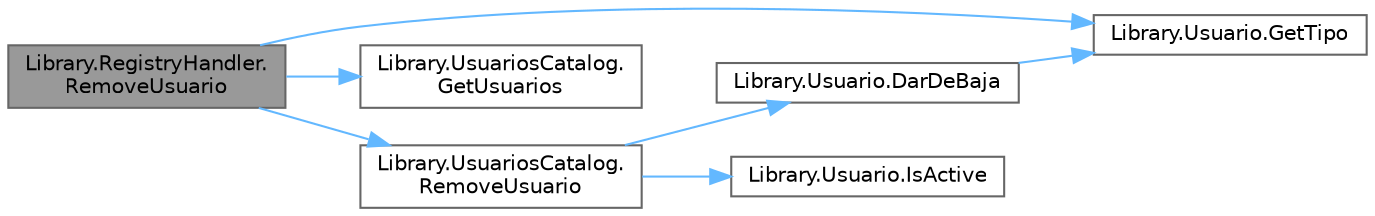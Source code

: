 digraph "Library.RegistryHandler.RemoveUsuario"
{
 // INTERACTIVE_SVG=YES
 // LATEX_PDF_SIZE
  bgcolor="transparent";
  edge [fontname=Helvetica,fontsize=10,labelfontname=Helvetica,labelfontsize=10];
  node [fontname=Helvetica,fontsize=10,shape=box,height=0.2,width=0.4];
  rankdir="LR";
  Node1 [label="Library.RegistryHandler.\lRemoveUsuario",height=0.2,width=0.4,color="gray40", fillcolor="grey60", style="filled", fontcolor="black",tooltip="Método para eliminar un Usuario."];
  Node1 -> Node2 [color="steelblue1",style="solid"];
  Node2 [label="Library.Usuario.GetTipo",height=0.2,width=0.4,color="grey40", fillcolor="white", style="filled",URL="$classLibrary_1_1Usuario.html#a33099664c3da6b61454db7c3343deceb",tooltip="Checkea que tipo de usuario es, puede ser Administrador, Trabajador o Empleador."];
  Node1 -> Node3 [color="steelblue1",style="solid"];
  Node3 [label="Library.UsuariosCatalog.\lGetUsuarios",height=0.2,width=0.4,color="grey40", fillcolor="white", style="filled",URL="$classLibrary_1_1UsuariosCatalog.html#a6a3f81b438afc68cd3809e603728f9bb",tooltip="Método para conocer los usuarios."];
  Node1 -> Node4 [color="steelblue1",style="solid"];
  Node4 [label="Library.UsuariosCatalog.\lRemoveUsuario",height=0.2,width=0.4,color="grey40", fillcolor="white", style="filled",URL="$classLibrary_1_1UsuariosCatalog.html#af152d7cc2e78b41cd23e27834cb69dbd",tooltip="Método para eliminar un usuario, en realidad para simplificar simplemente se le daría de baja."];
  Node4 -> Node5 [color="steelblue1",style="solid"];
  Node5 [label="Library.Usuario.DarDeBaja",height=0.2,width=0.4,color="grey40", fillcolor="white", style="filled",URL="$classLibrary_1_1Usuario.html#a94ab2e6613b6d2127c8fc90d161cd127",tooltip="Método para desactivar un usuario."];
  Node5 -> Node2 [color="steelblue1",style="solid"];
  Node4 -> Node6 [color="steelblue1",style="solid"];
  Node6 [label="Library.Usuario.IsActive",height=0.2,width=0.4,color="grey40", fillcolor="white", style="filled",URL="$classLibrary_1_1Usuario.html#ac8b2eb0988dacbb62b09f0abfdd8e3f6",tooltip="Checkea si el usuario está activo."];
}
